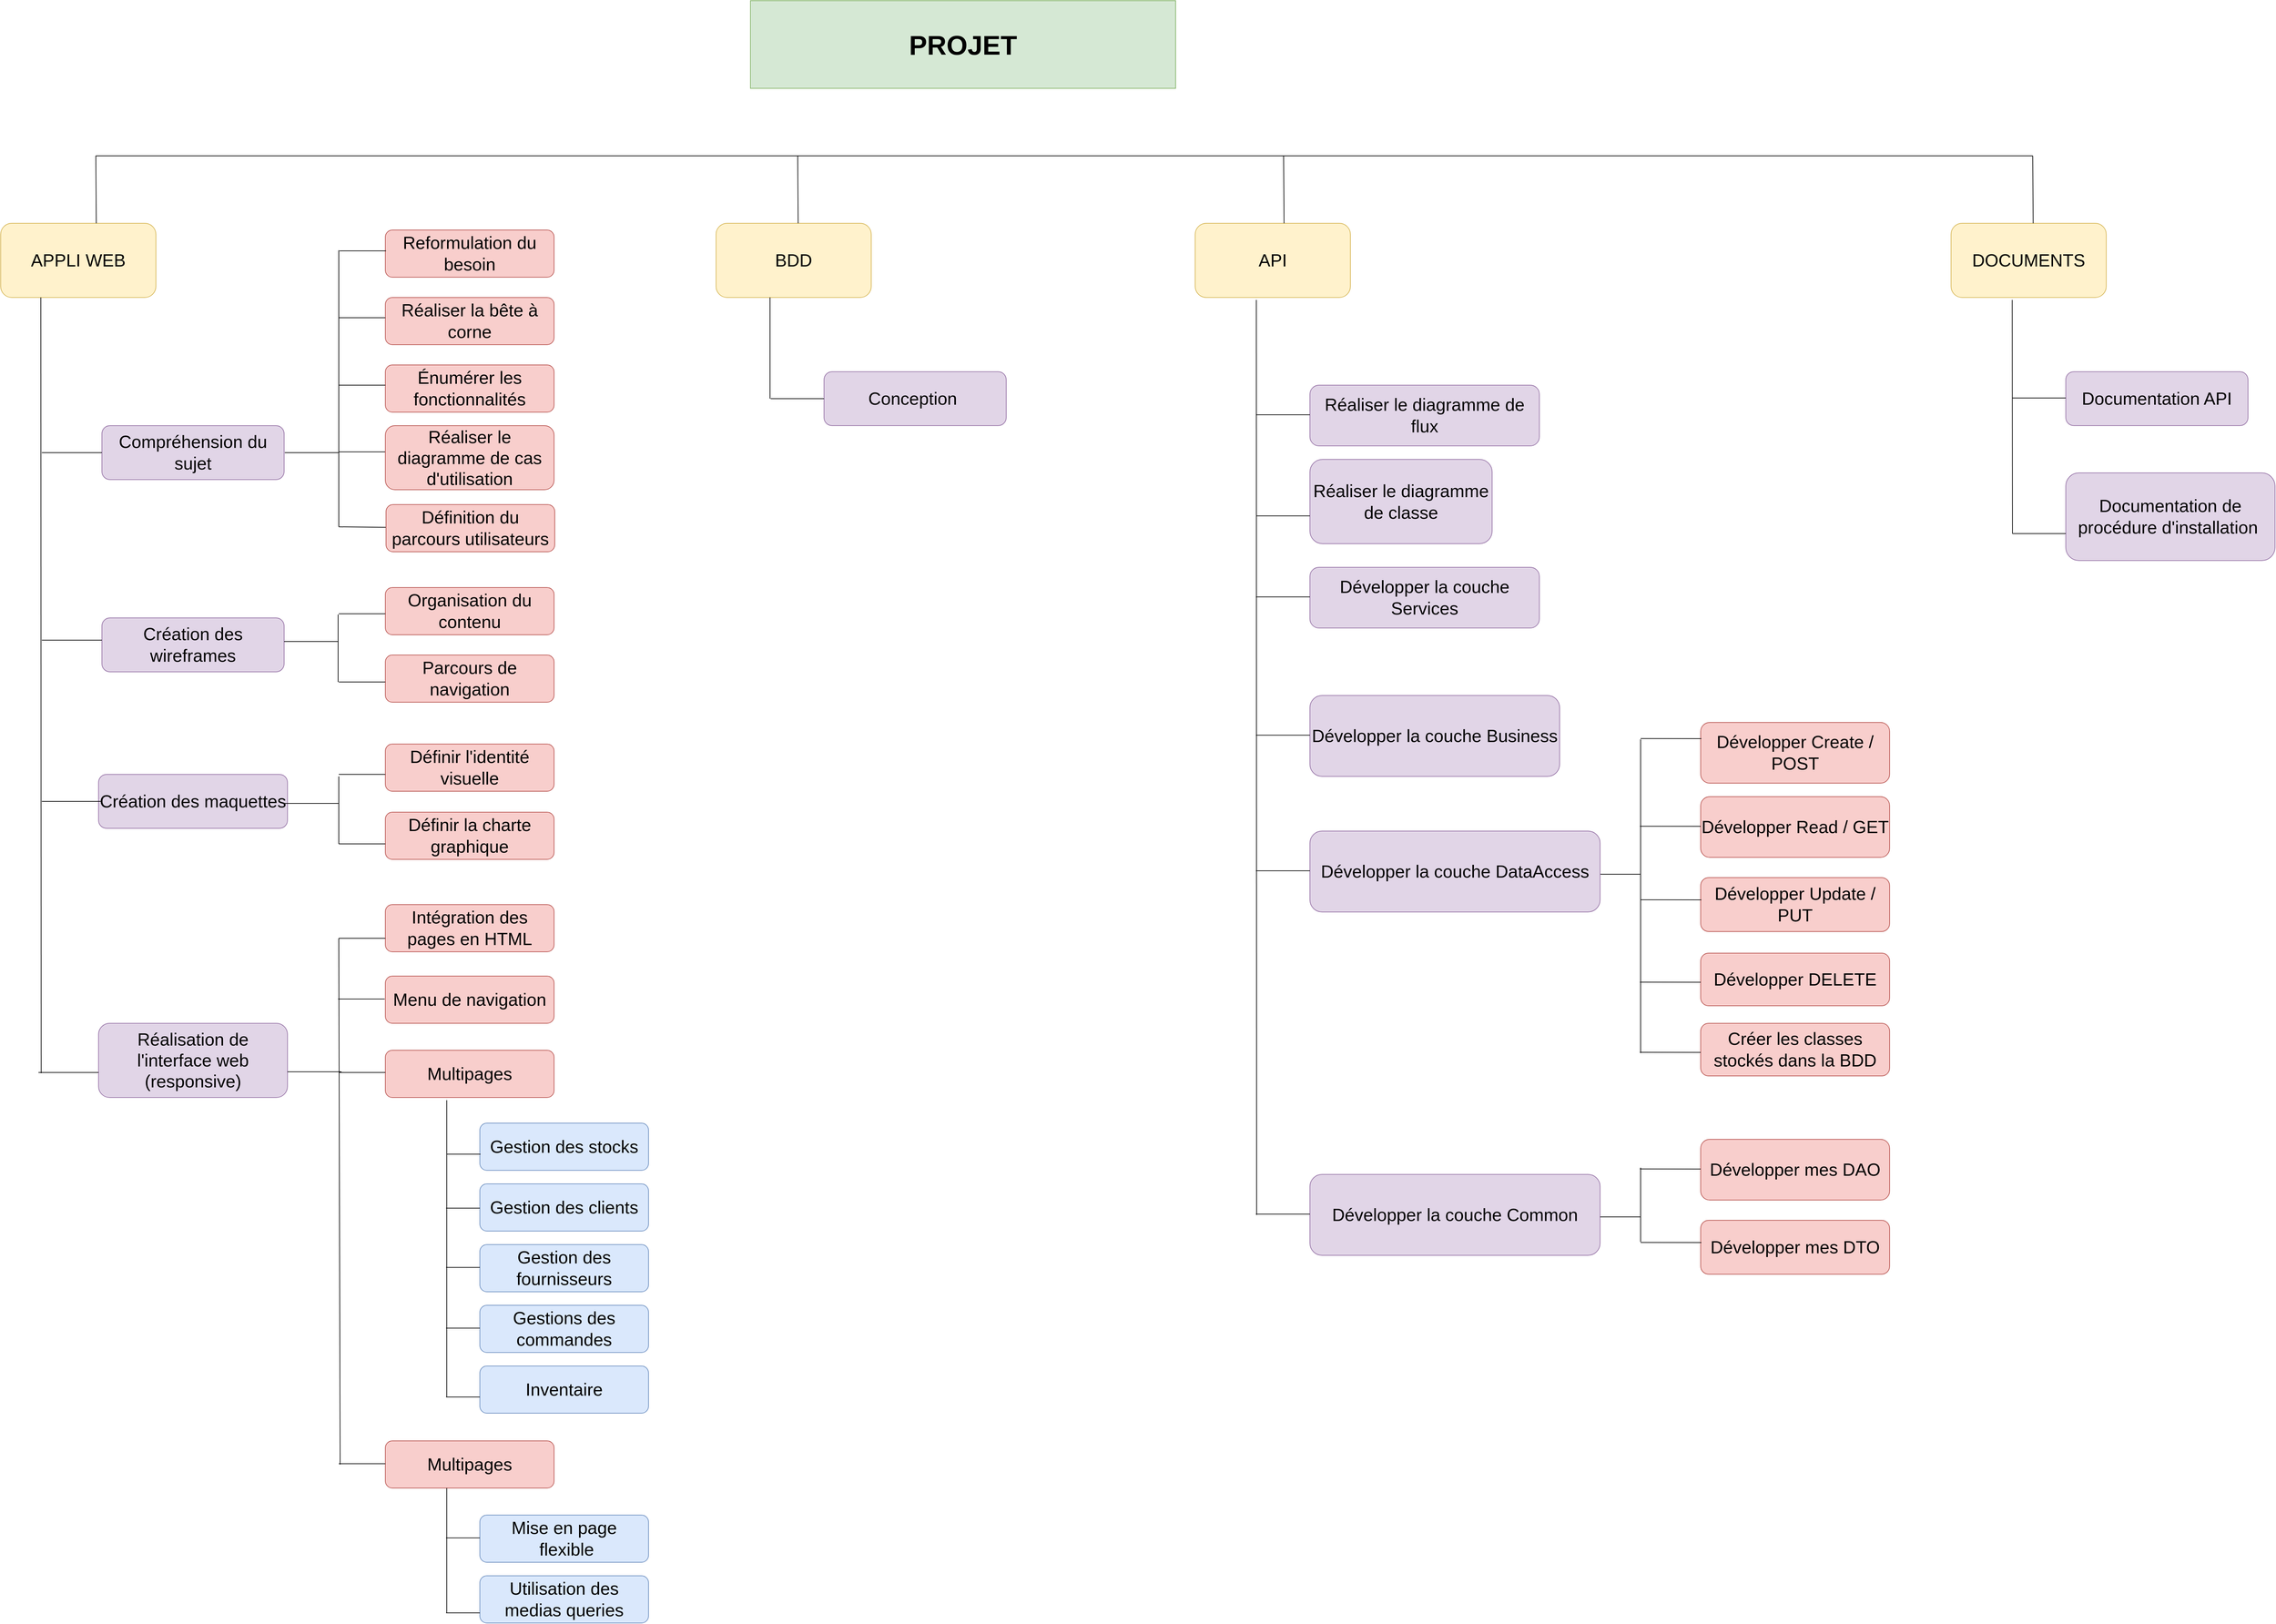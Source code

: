<mxfile version="20.8.4" type="github"><diagram id="7LpZVI9UfWcHOHRNpydS" name="Page-1"><mxGraphModel dx="4346" dy="1790" grid="1" gridSize="10" guides="1" tooltips="1" connect="1" arrows="1" fold="1" page="1" pageScale="1" pageWidth="1169" pageHeight="827" math="0" shadow="0"><root><mxCell id="0"/><mxCell id="1" parent="0"/><mxCell id="bBTs6jP0EHVCgsceHPA--1" value="&lt;font size=&quot;1&quot;&gt;&lt;b style=&quot;font-size: 40px;&quot;&gt;PROJET&lt;/b&gt;&lt;/font&gt;" style="rounded=0;whiteSpace=wrap;html=1;fillColor=#d5e8d4;strokeColor=#82b366;" vertex="1" parent="1"><mxGeometry x="10" y="10" width="630" height="130" as="geometry"/></mxCell><mxCell id="bBTs6jP0EHVCgsceHPA--2" value="&lt;font style=&quot;font-size: 26px;&quot;&gt;APPLI WEB&lt;/font&gt;" style="rounded=1;whiteSpace=wrap;html=1;fillColor=#fff2cc;strokeColor=#d6b656;fontSize=26;" vertex="1" parent="1"><mxGeometry x="-1101" y="340" width="230" height="110" as="geometry"/></mxCell><mxCell id="bBTs6jP0EHVCgsceHPA--3" value="&lt;font style=&quot;font-size: 26px;&quot;&gt;Compréhension du sujet&lt;/font&gt;" style="rounded=1;whiteSpace=wrap;html=1;fontSize=26;fillColor=#e1d5e7;strokeColor=#9673a6;" vertex="1" parent="1"><mxGeometry x="-951" y="640" width="270" height="80" as="geometry"/></mxCell><mxCell id="bBTs6jP0EHVCgsceHPA--4" value="Création des maquettes" style="rounded=1;whiteSpace=wrap;html=1;fontSize=26;fillColor=#e1d5e7;strokeColor=#9673a6;" vertex="1" parent="1"><mxGeometry x="-956" y="1157" width="280" height="80" as="geometry"/></mxCell><mxCell id="bBTs6jP0EHVCgsceHPA--5" value="Création des wireframes" style="rounded=1;whiteSpace=wrap;html=1;fontSize=26;fillColor=#e1d5e7;strokeColor=#9673a6;" vertex="1" parent="1"><mxGeometry x="-951" y="925" width="270" height="80" as="geometry"/></mxCell><mxCell id="bBTs6jP0EHVCgsceHPA--6" value="Reformulation du besoin" style="rounded=1;whiteSpace=wrap;html=1;fontSize=26;fillColor=#f8cecc;strokeColor=#b85450;" vertex="1" parent="1"><mxGeometry x="-531" y="350" width="250" height="70" as="geometry"/></mxCell><mxCell id="bBTs6jP0EHVCgsceHPA--7" value="Réaliser la bête à corne" style="rounded=1;whiteSpace=wrap;html=1;fontSize=26;fillColor=#f8cecc;strokeColor=#b85450;" vertex="1" parent="1"><mxGeometry x="-531" y="450" width="250" height="70" as="geometry"/></mxCell><mxCell id="bBTs6jP0EHVCgsceHPA--8" value="Énumérer les fonctionnalités" style="rounded=1;whiteSpace=wrap;html=1;fontSize=26;fillColor=#f8cecc;strokeColor=#b85450;" vertex="1" parent="1"><mxGeometry x="-531" y="550" width="250" height="70" as="geometry"/></mxCell><mxCell id="bBTs6jP0EHVCgsceHPA--9" value="Organisation du contenu" style="rounded=1;whiteSpace=wrap;html=1;fontSize=26;fillColor=#f8cecc;strokeColor=#b85450;" vertex="1" parent="1"><mxGeometry x="-531" y="880" width="250" height="70" as="geometry"/></mxCell><mxCell id="bBTs6jP0EHVCgsceHPA--10" value="Parcours de navigation" style="rounded=1;whiteSpace=wrap;html=1;fontSize=26;fillColor=#f8cecc;strokeColor=#b85450;" vertex="1" parent="1"><mxGeometry x="-531" y="980" width="250" height="70" as="geometry"/></mxCell><mxCell id="bBTs6jP0EHVCgsceHPA--11" value="Définir l'identité visuelle" style="rounded=1;whiteSpace=wrap;html=1;fontSize=26;fillColor=#f8cecc;strokeColor=#b85450;" vertex="1" parent="1"><mxGeometry x="-531" y="1112" width="250" height="70" as="geometry"/></mxCell><mxCell id="bBTs6jP0EHVCgsceHPA--12" value="Définir la charte graphique" style="rounded=1;whiteSpace=wrap;html=1;fontSize=26;fillColor=#f8cecc;strokeColor=#b85450;" vertex="1" parent="1"><mxGeometry x="-531" y="1213" width="250" height="70" as="geometry"/></mxCell><mxCell id="bBTs6jP0EHVCgsceHPA--13" value="Réalisation de l'interface web (responsive)" style="rounded=1;whiteSpace=wrap;html=1;fontSize=26;fillColor=#e1d5e7;strokeColor=#9673a6;" vertex="1" parent="1"><mxGeometry x="-956" y="1526" width="280" height="110" as="geometry"/></mxCell><mxCell id="bBTs6jP0EHVCgsceHPA--14" value="Intégration des pages en HTML" style="rounded=1;whiteSpace=wrap;html=1;fontSize=26;fillColor=#f8cecc;strokeColor=#b85450;" vertex="1" parent="1"><mxGeometry x="-531" y="1350" width="250" height="70" as="geometry"/></mxCell><mxCell id="bBTs6jP0EHVCgsceHPA--15" value="Multipages" style="rounded=1;whiteSpace=wrap;html=1;fontSize=26;fillColor=#f8cecc;strokeColor=#b85450;" vertex="1" parent="1"><mxGeometry x="-531" y="1566" width="250" height="70" as="geometry"/></mxCell><mxCell id="bBTs6jP0EHVCgsceHPA--16" value="Gestion des stocks" style="rounded=1;whiteSpace=wrap;html=1;fontSize=26;fillColor=#dae8fc;strokeColor=#6c8ebf;" vertex="1" parent="1"><mxGeometry x="-391" y="1674" width="250" height="70" as="geometry"/></mxCell><mxCell id="bBTs6jP0EHVCgsceHPA--17" value="Gestion des fournisseurs" style="rounded=1;whiteSpace=wrap;html=1;fontSize=26;fillColor=#dae8fc;strokeColor=#6c8ebf;" vertex="1" parent="1"><mxGeometry x="-391" y="1854" width="250" height="70" as="geometry"/></mxCell><mxCell id="bBTs6jP0EHVCgsceHPA--18" value="Gestion des clients" style="rounded=1;whiteSpace=wrap;html=1;fontSize=26;fillColor=#dae8fc;strokeColor=#6c8ebf;" vertex="1" parent="1"><mxGeometry x="-391" y="1764" width="250" height="70" as="geometry"/></mxCell><mxCell id="bBTs6jP0EHVCgsceHPA--19" value="Inventaire" style="rounded=1;whiteSpace=wrap;html=1;fontSize=26;fillColor=#dae8fc;strokeColor=#6c8ebf;" vertex="1" parent="1"><mxGeometry x="-391" y="2034" width="250" height="70" as="geometry"/></mxCell><mxCell id="bBTs6jP0EHVCgsceHPA--20" value="Gestions des commandes" style="rounded=1;whiteSpace=wrap;html=1;fontSize=26;fillColor=#dae8fc;strokeColor=#6c8ebf;" vertex="1" parent="1"><mxGeometry x="-391" y="1944" width="250" height="70" as="geometry"/></mxCell><mxCell id="bBTs6jP0EHVCgsceHPA--21" value="Menu de navigation" style="rounded=1;whiteSpace=wrap;html=1;fontSize=26;fillColor=#f8cecc;strokeColor=#b85450;" vertex="1" parent="1"><mxGeometry x="-531" y="1456" width="250" height="70" as="geometry"/></mxCell><mxCell id="bBTs6jP0EHVCgsceHPA--22" value="Multipages" style="rounded=1;whiteSpace=wrap;html=1;fontSize=26;fillColor=#f8cecc;strokeColor=#b85450;" vertex="1" parent="1"><mxGeometry x="-531" y="2145" width="250" height="70" as="geometry"/></mxCell><mxCell id="bBTs6jP0EHVCgsceHPA--23" value="Mise en page &amp;nbsp;flexible" style="rounded=1;whiteSpace=wrap;html=1;fontSize=26;fillColor=#dae8fc;strokeColor=#6c8ebf;" vertex="1" parent="1"><mxGeometry x="-391" y="2255" width="250" height="70" as="geometry"/></mxCell><mxCell id="bBTs6jP0EHVCgsceHPA--24" value="Utilisation des medias queries" style="rounded=1;whiteSpace=wrap;html=1;fontSize=26;fillColor=#dae8fc;strokeColor=#6c8ebf;" vertex="1" parent="1"><mxGeometry x="-391" y="2345" width="250" height="70" as="geometry"/></mxCell><mxCell id="bBTs6jP0EHVCgsceHPA--25" value="&lt;font style=&quot;font-size: 26px;&quot;&gt;BDD&lt;/font&gt;" style="rounded=1;whiteSpace=wrap;html=1;fillColor=#fff2cc;strokeColor=#d6b656;fontSize=26;" vertex="1" parent="1"><mxGeometry x="-41" y="340" width="230" height="110" as="geometry"/></mxCell><mxCell id="bBTs6jP0EHVCgsceHPA--26" value="&lt;font style=&quot;font-size: 26px;&quot;&gt;Conception&amp;nbsp;&lt;/font&gt;" style="rounded=1;whiteSpace=wrap;html=1;fontSize=26;fillColor=#e1d5e7;strokeColor=#9673a6;" vertex="1" parent="1"><mxGeometry x="119" y="560" width="270" height="80" as="geometry"/></mxCell><mxCell id="bBTs6jP0EHVCgsceHPA--27" value="&lt;font style=&quot;font-size: 26px;&quot;&gt;API&lt;/font&gt;" style="rounded=1;whiteSpace=wrap;html=1;fillColor=#fff2cc;strokeColor=#d6b656;fontSize=26;" vertex="1" parent="1"><mxGeometry x="669" y="340" width="230" height="110" as="geometry"/></mxCell><mxCell id="bBTs6jP0EHVCgsceHPA--28" value="&lt;font style=&quot;font-size: 26px;&quot;&gt;Réaliser le diagramme de flux&lt;/font&gt;" style="rounded=1;whiteSpace=wrap;html=1;fontSize=26;fillColor=#e1d5e7;strokeColor=#9673a6;" vertex="1" parent="1"><mxGeometry x="839" y="580" width="340" height="90" as="geometry"/></mxCell><mxCell id="bBTs6jP0EHVCgsceHPA--29" value="&lt;font style=&quot;font-size: 26px;&quot;&gt;DOCUMENTS&lt;/font&gt;" style="rounded=1;whiteSpace=wrap;html=1;fillColor=#fff2cc;strokeColor=#d6b656;fontSize=26;" vertex="1" parent="1"><mxGeometry x="1789" y="340" width="230" height="110" as="geometry"/></mxCell><mxCell id="bBTs6jP0EHVCgsceHPA--30" value="&lt;font style=&quot;font-size: 26px;&quot;&gt;Documentation API&lt;/font&gt;" style="rounded=1;whiteSpace=wrap;html=1;fontSize=26;fillColor=#e1d5e7;strokeColor=#9673a6;" vertex="1" parent="1"><mxGeometry x="1959" y="560" width="270" height="80" as="geometry"/></mxCell><mxCell id="bBTs6jP0EHVCgsceHPA--31" value="&lt;font style=&quot;font-size: 26px;&quot;&gt;Documentation de procédure d'installation&amp;nbsp;&lt;/font&gt;" style="rounded=1;whiteSpace=wrap;html=1;fontSize=26;fillColor=#e1d5e7;strokeColor=#9673a6;" vertex="1" parent="1"><mxGeometry x="1959" y="710" width="310" height="130" as="geometry"/></mxCell><mxCell id="bBTs6jP0EHVCgsceHPA--32" value="&lt;font style=&quot;font-size: 26px;&quot;&gt;Développer la couche Services&lt;br&gt;&lt;/font&gt;" style="rounded=1;whiteSpace=wrap;html=1;fontSize=26;fillColor=#e1d5e7;strokeColor=#9673a6;" vertex="1" parent="1"><mxGeometry x="839" y="850" width="340" height="90" as="geometry"/></mxCell><mxCell id="bBTs6jP0EHVCgsceHPA--33" value="Développer Create / POST" style="rounded=1;whiteSpace=wrap;html=1;fontSize=26;fillColor=#f8cecc;strokeColor=#b85450;" vertex="1" parent="1"><mxGeometry x="1418" y="1080" width="280" height="90" as="geometry"/></mxCell><mxCell id="bBTs6jP0EHVCgsceHPA--34" value="Développer DELETE" style="rounded=1;whiteSpace=wrap;html=1;fontSize=26;fillColor=#f8cecc;strokeColor=#b85450;" vertex="1" parent="1"><mxGeometry x="1418" y="1422" width="280" height="78" as="geometry"/></mxCell><mxCell id="bBTs6jP0EHVCgsceHPA--35" value="Développer Update / PUT" style="rounded=1;whiteSpace=wrap;html=1;fontSize=26;fillColor=#f8cecc;strokeColor=#b85450;" vertex="1" parent="1"><mxGeometry x="1418" y="1310" width="280" height="80" as="geometry"/></mxCell><mxCell id="bBTs6jP0EHVCgsceHPA--36" value="Développer Read / GET" style="rounded=1;whiteSpace=wrap;html=1;fontSize=26;fillColor=#f8cecc;strokeColor=#b85450;" vertex="1" parent="1"><mxGeometry x="1418" y="1190" width="280" height="90" as="geometry"/></mxCell><mxCell id="bBTs6jP0EHVCgsceHPA--37" value="&lt;font style=&quot;font-size: 26px;&quot;&gt;Développer la couche Business&lt;br&gt;&lt;/font&gt;" style="rounded=1;whiteSpace=wrap;html=1;fontSize=26;fillColor=#e1d5e7;strokeColor=#9673a6;" vertex="1" parent="1"><mxGeometry x="839" y="1040" width="370" height="120" as="geometry"/></mxCell><mxCell id="bBTs6jP0EHVCgsceHPA--38" value="&lt;font style=&quot;font-size: 26px;&quot;&gt;Développer la couche Common&lt;br&gt;&lt;/font&gt;" style="rounded=1;whiteSpace=wrap;html=1;fontSize=26;fillColor=#e1d5e7;strokeColor=#9673a6;" vertex="1" parent="1"><mxGeometry x="839" y="1750" width="430" height="120" as="geometry"/></mxCell><mxCell id="bBTs6jP0EHVCgsceHPA--39" value="" style="endArrow=none;html=1;rounded=0;fontSize=40;fontColor=#000000;" edge="1" parent="1"><mxGeometry width="50" height="50" relative="1" as="geometry"><mxPoint x="-960" y="240" as="sourcePoint"/><mxPoint x="1910.0" y="240" as="targetPoint"/></mxGeometry></mxCell><mxCell id="bBTs6jP0EHVCgsceHPA--40" value="" style="endArrow=none;html=1;rounded=0;fontSize=40;fontColor=#000000;exitX=0.616;exitY=0;exitDx=0;exitDy=0;exitPerimeter=0;" edge="1" parent="1" source="bBTs6jP0EHVCgsceHPA--2"><mxGeometry width="50" height="50" relative="1" as="geometry"><mxPoint x="-730" y="990" as="sourcePoint"/><mxPoint x="-960" y="240" as="targetPoint"/></mxGeometry></mxCell><mxCell id="bBTs6jP0EHVCgsceHPA--41" value="" style="endArrow=none;html=1;rounded=0;fontSize=40;fontColor=#000000;exitX=0.616;exitY=0;exitDx=0;exitDy=0;exitPerimeter=0;" edge="1" parent="1"><mxGeometry width="50" height="50" relative="1" as="geometry"><mxPoint x="80.68" y="340" as="sourcePoint"/><mxPoint x="80.0" y="240" as="targetPoint"/></mxGeometry></mxCell><mxCell id="bBTs6jP0EHVCgsceHPA--42" value="" style="endArrow=none;html=1;rounded=0;fontSize=40;fontColor=#000000;exitX=0.616;exitY=0;exitDx=0;exitDy=0;exitPerimeter=0;" edge="1" parent="1"><mxGeometry width="50" height="50" relative="1" as="geometry"><mxPoint x="800.68" y="340" as="sourcePoint"/><mxPoint x="800.0" y="240" as="targetPoint"/></mxGeometry></mxCell><mxCell id="bBTs6jP0EHVCgsceHPA--43" value="" style="endArrow=none;html=1;rounded=0;fontSize=40;fontColor=#000000;exitX=0.616;exitY=0;exitDx=0;exitDy=0;exitPerimeter=0;" edge="1" parent="1"><mxGeometry width="50" height="50" relative="1" as="geometry"><mxPoint x="1910.68" y="340" as="sourcePoint"/><mxPoint x="1910.0" y="240" as="targetPoint"/></mxGeometry></mxCell><mxCell id="bBTs6jP0EHVCgsceHPA--44" value="" style="endArrow=none;html=1;rounded=0;fontSize=40;fontColor=#000000;entryX=0.25;entryY=1;entryDx=0;entryDy=0;" edge="1" parent="1"><mxGeometry width="50" height="50" relative="1" as="geometry"><mxPoint x="-1041" y="1600" as="sourcePoint"/><mxPoint x="-1041.5" y="450" as="targetPoint"/></mxGeometry></mxCell><mxCell id="bBTs6jP0EHVCgsceHPA--45" value="" style="endArrow=none;html=1;rounded=0;fontSize=40;fontColor=#000000;entryX=0;entryY=0.5;entryDx=0;entryDy=0;" edge="1" parent="1" target="bBTs6jP0EHVCgsceHPA--3"><mxGeometry width="50" height="50" relative="1" as="geometry"><mxPoint x="-1040" y="680" as="sourcePoint"/><mxPoint x="-310" y="830" as="targetPoint"/></mxGeometry></mxCell><mxCell id="bBTs6jP0EHVCgsceHPA--46" value="" style="endArrow=none;html=1;rounded=0;fontSize=40;fontColor=#000000;entryX=0;entryY=0.5;entryDx=0;entryDy=0;" edge="1" parent="1"><mxGeometry width="50" height="50" relative="1" as="geometry"><mxPoint x="-1040" y="958" as="sourcePoint"/><mxPoint x="-951" y="958" as="targetPoint"/></mxGeometry></mxCell><mxCell id="bBTs6jP0EHVCgsceHPA--47" value="" style="endArrow=none;html=1;rounded=0;fontSize=40;fontColor=#000000;entryX=0;entryY=0.5;entryDx=0;entryDy=0;" edge="1" parent="1"><mxGeometry width="50" height="50" relative="1" as="geometry"><mxPoint x="-1040" y="1197.0" as="sourcePoint"/><mxPoint x="-951" y="1197.0" as="targetPoint"/></mxGeometry></mxCell><mxCell id="bBTs6jP0EHVCgsceHPA--48" value="" style="endArrow=none;html=1;rounded=0;fontSize=40;fontColor=#000000;entryX=0;entryY=0.5;entryDx=0;entryDy=0;" edge="1" parent="1"><mxGeometry width="50" height="50" relative="1" as="geometry"><mxPoint x="-1045" y="1598.89" as="sourcePoint"/><mxPoint x="-956" y="1598.89" as="targetPoint"/></mxGeometry></mxCell><mxCell id="bBTs6jP0EHVCgsceHPA--49" value="" style="endArrow=none;html=1;rounded=0;fontSize=40;fontColor=#000000;" edge="1" parent="1"><mxGeometry width="50" height="50" relative="1" as="geometry"><mxPoint x="-600.0" y="790" as="sourcePoint"/><mxPoint x="-600.0" y="380" as="targetPoint"/></mxGeometry></mxCell><mxCell id="bBTs6jP0EHVCgsceHPA--50" value="" style="endArrow=none;html=1;rounded=0;fontSize=40;fontColor=#000000;" edge="1" parent="1"><mxGeometry width="50" height="50" relative="1" as="geometry"><mxPoint x="-600.0" y="680" as="sourcePoint"/><mxPoint x="-680.0" y="680" as="targetPoint"/></mxGeometry></mxCell><mxCell id="bBTs6jP0EHVCgsceHPA--51" value="" style="endArrow=none;html=1;rounded=0;fontSize=40;fontColor=#000000;" edge="1" parent="1" source="bBTs6jP0EHVCgsceHPA--93"><mxGeometry width="50" height="50" relative="1" as="geometry"><mxPoint x="-360" y="1160" as="sourcePoint"/><mxPoint x="-600.0" y="790" as="targetPoint"/></mxGeometry></mxCell><mxCell id="bBTs6jP0EHVCgsceHPA--52" value="" style="endArrow=none;html=1;rounded=0;fontSize=40;fontColor=#000000;exitX=0;exitY=0.5;exitDx=0;exitDy=0;" edge="1" parent="1"><mxGeometry width="50" height="50" relative="1" as="geometry"><mxPoint x="-531" y="580" as="sourcePoint"/><mxPoint x="-600.0" y="580" as="targetPoint"/></mxGeometry></mxCell><mxCell id="bBTs6jP0EHVCgsceHPA--53" value="" style="endArrow=none;html=1;rounded=0;fontSize=40;fontColor=#000000;exitX=0;exitY=0.5;exitDx=0;exitDy=0;" edge="1" parent="1"><mxGeometry width="50" height="50" relative="1" as="geometry"><mxPoint x="-531" y="678.89" as="sourcePoint"/><mxPoint x="-600.0" y="678.89" as="targetPoint"/></mxGeometry></mxCell><mxCell id="bBTs6jP0EHVCgsceHPA--54" value="" style="endArrow=none;html=1;rounded=0;fontSize=40;fontColor=#000000;" edge="1" parent="1"><mxGeometry width="50" height="50" relative="1" as="geometry"><mxPoint x="-601" y="1020" as="sourcePoint"/><mxPoint x="-601" y="920" as="targetPoint"/></mxGeometry></mxCell><mxCell id="bBTs6jP0EHVCgsceHPA--55" value="" style="endArrow=none;html=1;rounded=0;fontSize=40;fontColor=#000000;" edge="1" parent="1"><mxGeometry width="50" height="50" relative="1" as="geometry"><mxPoint x="-601" y="960" as="sourcePoint"/><mxPoint x="-681" y="960" as="targetPoint"/></mxGeometry></mxCell><mxCell id="bBTs6jP0EHVCgsceHPA--56" value="" style="endArrow=none;html=1;rounded=0;fontSize=40;fontColor=#000000;exitX=0;exitY=0.5;exitDx=0;exitDy=0;" edge="1" parent="1"><mxGeometry width="50" height="50" relative="1" as="geometry"><mxPoint x="-531" y="1020" as="sourcePoint"/><mxPoint x="-600.0" y="1020" as="targetPoint"/></mxGeometry></mxCell><mxCell id="bBTs6jP0EHVCgsceHPA--57" value="" style="endArrow=none;html=1;rounded=0;fontSize=40;fontColor=#000000;exitX=0;exitY=0.5;exitDx=0;exitDy=0;" edge="1" parent="1"><mxGeometry width="50" height="50" relative="1" as="geometry"><mxPoint x="-531" y="918.89" as="sourcePoint"/><mxPoint x="-600.0" y="918.89" as="targetPoint"/></mxGeometry></mxCell><mxCell id="bBTs6jP0EHVCgsceHPA--58" value="" style="endArrow=none;html=1;rounded=0;fontSize=40;fontColor=#000000;" edge="1" parent="1"><mxGeometry width="50" height="50" relative="1" as="geometry"><mxPoint x="-600.0" y="1260" as="sourcePoint"/><mxPoint x="-600.0" y="1160" as="targetPoint"/></mxGeometry></mxCell><mxCell id="bBTs6jP0EHVCgsceHPA--59" value="" style="endArrow=none;html=1;rounded=0;fontSize=40;fontColor=#000000;" edge="1" parent="1"><mxGeometry width="50" height="50" relative="1" as="geometry"><mxPoint x="-600.0" y="1200" as="sourcePoint"/><mxPoint x="-680.0" y="1200" as="targetPoint"/></mxGeometry></mxCell><mxCell id="bBTs6jP0EHVCgsceHPA--60" value="" style="endArrow=none;html=1;rounded=0;fontSize=40;fontColor=#000000;exitX=0;exitY=0.5;exitDx=0;exitDy=0;" edge="1" parent="1"><mxGeometry width="50" height="50" relative="1" as="geometry"><mxPoint x="-531" y="1260" as="sourcePoint"/><mxPoint x="-600.0" y="1260" as="targetPoint"/></mxGeometry></mxCell><mxCell id="bBTs6jP0EHVCgsceHPA--61" value="" style="endArrow=none;html=1;rounded=0;fontSize=40;fontColor=#000000;exitX=0;exitY=0.5;exitDx=0;exitDy=0;" edge="1" parent="1"><mxGeometry width="50" height="50" relative="1" as="geometry"><mxPoint x="-531" y="1157.0" as="sourcePoint"/><mxPoint x="-600.0" y="1157.0" as="targetPoint"/></mxGeometry></mxCell><mxCell id="bBTs6jP0EHVCgsceHPA--62" value="" style="endArrow=none;html=1;rounded=0;fontSize=40;fontColor=#000000;" edge="1" parent="1"><mxGeometry width="50" height="50" relative="1" as="geometry"><mxPoint x="-598" y="2180" as="sourcePoint"/><mxPoint x="-600.0" y="1400" as="targetPoint"/></mxGeometry></mxCell><mxCell id="bBTs6jP0EHVCgsceHPA--63" value="" style="endArrow=none;html=1;rounded=0;fontSize=40;fontColor=#000000;" edge="1" parent="1"><mxGeometry width="50" height="50" relative="1" as="geometry"><mxPoint x="-596" y="1597.89" as="sourcePoint"/><mxPoint x="-676" y="1597.89" as="targetPoint"/></mxGeometry></mxCell><mxCell id="bBTs6jP0EHVCgsceHPA--64" value="" style="endArrow=none;html=1;rounded=0;fontSize=40;fontColor=#000000;exitX=0;exitY=0.5;exitDx=0;exitDy=0;" edge="1" parent="1"><mxGeometry width="50" height="50" relative="1" as="geometry"><mxPoint x="-531" y="1598.89" as="sourcePoint"/><mxPoint x="-600.0" y="1598.89" as="targetPoint"/></mxGeometry></mxCell><mxCell id="bBTs6jP0EHVCgsceHPA--65" value="" style="endArrow=none;html=1;rounded=0;fontSize=40;fontColor=#000000;exitX=0;exitY=0.5;exitDx=0;exitDy=0;" edge="1" parent="1"><mxGeometry width="50" height="50" relative="1" as="geometry"><mxPoint x="-531" y="1400" as="sourcePoint"/><mxPoint x="-600.0" y="1400" as="targetPoint"/></mxGeometry></mxCell><mxCell id="bBTs6jP0EHVCgsceHPA--66" value="" style="endArrow=none;html=1;rounded=0;fontSize=40;fontColor=#000000;exitX=0;exitY=0.5;exitDx=0;exitDy=0;" edge="1" parent="1"><mxGeometry width="50" height="50" relative="1" as="geometry"><mxPoint x="-532" y="1490" as="sourcePoint"/><mxPoint x="-601" y="1490" as="targetPoint"/></mxGeometry></mxCell><mxCell id="bBTs6jP0EHVCgsceHPA--67" value="" style="endArrow=none;html=1;rounded=0;fontSize=40;fontColor=#000000;exitX=0;exitY=0.5;exitDx=0;exitDy=0;" edge="1" parent="1"><mxGeometry width="50" height="50" relative="1" as="geometry"><mxPoint x="-531" y="2178.89" as="sourcePoint"/><mxPoint x="-600.0" y="2178.89" as="targetPoint"/></mxGeometry></mxCell><mxCell id="bBTs6jP0EHVCgsceHPA--68" value="" style="endArrow=none;html=1;rounded=0;fontSize=40;fontColor=#000000;" edge="1" parent="1"><mxGeometry width="50" height="50" relative="1" as="geometry"><mxPoint x="-440.0" y="2080" as="sourcePoint"/><mxPoint x="-440.0" y="1640" as="targetPoint"/></mxGeometry></mxCell><mxCell id="bBTs6jP0EHVCgsceHPA--69" value="" style="endArrow=none;html=1;rounded=0;fontSize=40;fontColor=#000000;" edge="1" parent="1"><mxGeometry width="50" height="50" relative="1" as="geometry"><mxPoint x="-440.0" y="2400" as="sourcePoint"/><mxPoint x="-440.0" y="2215" as="targetPoint"/></mxGeometry></mxCell><mxCell id="bBTs6jP0EHVCgsceHPA--70" value="" style="endArrow=none;html=1;rounded=0;fontSize=40;fontColor=#000000;" edge="1" parent="1"><mxGeometry width="50" height="50" relative="1" as="geometry"><mxPoint x="-440.0" y="1720" as="sourcePoint"/><mxPoint x="-390.0" y="1720" as="targetPoint"/></mxGeometry></mxCell><mxCell id="bBTs6jP0EHVCgsceHPA--71" value="" style="endArrow=none;html=1;rounded=0;fontSize=40;fontColor=#000000;" edge="1" parent="1"><mxGeometry width="50" height="50" relative="1" as="geometry"><mxPoint x="-441" y="1800" as="sourcePoint"/><mxPoint x="-391" y="1800" as="targetPoint"/></mxGeometry></mxCell><mxCell id="bBTs6jP0EHVCgsceHPA--72" value="" style="endArrow=none;html=1;rounded=0;fontSize=40;fontColor=#000000;" edge="1" parent="1"><mxGeometry width="50" height="50" relative="1" as="geometry"><mxPoint x="-441" y="1887.89" as="sourcePoint"/><mxPoint x="-391" y="1887.89" as="targetPoint"/></mxGeometry></mxCell><mxCell id="bBTs6jP0EHVCgsceHPA--73" value="" style="endArrow=none;html=1;rounded=0;fontSize=40;fontColor=#000000;" edge="1" parent="1"><mxGeometry width="50" height="50" relative="1" as="geometry"><mxPoint x="-441" y="1977.89" as="sourcePoint"/><mxPoint x="-391" y="1977.89" as="targetPoint"/></mxGeometry></mxCell><mxCell id="bBTs6jP0EHVCgsceHPA--74" value="" style="endArrow=none;html=1;rounded=0;fontSize=40;fontColor=#000000;" edge="1" parent="1"><mxGeometry width="50" height="50" relative="1" as="geometry"><mxPoint x="-441" y="2080" as="sourcePoint"/><mxPoint x="-391" y="2080" as="targetPoint"/></mxGeometry></mxCell><mxCell id="bBTs6jP0EHVCgsceHPA--75" value="" style="endArrow=none;html=1;rounded=0;fontSize=40;fontColor=#000000;" edge="1" parent="1"><mxGeometry width="50" height="50" relative="1" as="geometry"><mxPoint x="-441" y="2288.89" as="sourcePoint"/><mxPoint x="-391" y="2288.89" as="targetPoint"/></mxGeometry></mxCell><mxCell id="bBTs6jP0EHVCgsceHPA--76" value="" style="endArrow=none;html=1;rounded=0;fontSize=40;fontColor=#000000;" edge="1" parent="1"><mxGeometry width="50" height="50" relative="1" as="geometry"><mxPoint x="-441" y="2400" as="sourcePoint"/><mxPoint x="-391" y="2400" as="targetPoint"/></mxGeometry></mxCell><mxCell id="bBTs6jP0EHVCgsceHPA--77" value="" style="endArrow=none;html=1;rounded=0;fontSize=40;fontColor=#000000;" edge="1" parent="1"><mxGeometry width="50" height="50" relative="1" as="geometry"><mxPoint x="39" y="600" as="sourcePoint"/><mxPoint x="39" y="450" as="targetPoint"/></mxGeometry></mxCell><mxCell id="bBTs6jP0EHVCgsceHPA--78" value="" style="endArrow=none;html=1;rounded=0;fontSize=40;fontColor=#000000;" edge="1" parent="1" target="bBTs6jP0EHVCgsceHPA--26"><mxGeometry width="50" height="50" relative="1" as="geometry"><mxPoint x="40.0" y="600" as="sourcePoint"/><mxPoint x="150" y="780" as="targetPoint"/></mxGeometry></mxCell><mxCell id="bBTs6jP0EHVCgsceHPA--79" value="" style="endArrow=none;html=1;rounded=0;fontSize=40;fontColor=#000000;entryX=0.394;entryY=1.033;entryDx=0;entryDy=0;entryPerimeter=0;" edge="1" parent="1" target="bBTs6jP0EHVCgsceHPA--27"><mxGeometry width="50" height="50" relative="1" as="geometry"><mxPoint x="760.0" y="1810" as="sourcePoint"/><mxPoint x="850" y="800" as="targetPoint"/></mxGeometry></mxCell><mxCell id="bBTs6jP0EHVCgsceHPA--80" value="" style="endArrow=none;html=1;rounded=0;fontSize=40;fontColor=#000000;" edge="1" parent="1"><mxGeometry width="50" height="50" relative="1" as="geometry"><mxPoint x="759" y="1808.89" as="sourcePoint"/><mxPoint x="839" y="1808.89" as="targetPoint"/></mxGeometry></mxCell><mxCell id="bBTs6jP0EHVCgsceHPA--81" value="" style="endArrow=none;html=1;rounded=0;fontSize=40;fontColor=#000000;" edge="1" parent="1"><mxGeometry width="50" height="50" relative="1" as="geometry"><mxPoint x="759" y="1098.89" as="sourcePoint"/><mxPoint x="839" y="1098.89" as="targetPoint"/></mxGeometry></mxCell><mxCell id="bBTs6jP0EHVCgsceHPA--82" value="" style="endArrow=none;html=1;rounded=0;fontSize=40;fontColor=#000000;" edge="1" parent="1"><mxGeometry width="50" height="50" relative="1" as="geometry"><mxPoint x="759" y="893.89" as="sourcePoint"/><mxPoint x="839" y="893.89" as="targetPoint"/></mxGeometry></mxCell><mxCell id="bBTs6jP0EHVCgsceHPA--83" value="" style="endArrow=none;html=1;rounded=0;fontSize=40;fontColor=#000000;" edge="1" parent="1"><mxGeometry width="50" height="50" relative="1" as="geometry"><mxPoint x="759" y="623.89" as="sourcePoint"/><mxPoint x="839" y="623.89" as="targetPoint"/></mxGeometry></mxCell><mxCell id="bBTs6jP0EHVCgsceHPA--84" value="" style="endArrow=none;html=1;rounded=0;fontSize=40;fontColor=#000000;" edge="1" parent="1"><mxGeometry width="50" height="50" relative="1" as="geometry"><mxPoint x="1329" y="1570" as="sourcePoint"/><mxPoint x="1329" y="1105" as="targetPoint"/></mxGeometry></mxCell><mxCell id="bBTs6jP0EHVCgsceHPA--85" value="" style="endArrow=none;html=1;rounded=0;fontSize=40;fontColor=#000000;" edge="1" parent="1"><mxGeometry width="50" height="50" relative="1" as="geometry"><mxPoint x="1269" y="1305" as="sourcePoint"/><mxPoint x="1329" y="1305" as="targetPoint"/></mxGeometry></mxCell><mxCell id="bBTs6jP0EHVCgsceHPA--86" value="" style="endArrow=none;html=1;rounded=0;fontSize=40;fontColor=#000000;" edge="1" parent="1"><mxGeometry width="50" height="50" relative="1" as="geometry"><mxPoint x="1329" y="1103.89" as="sourcePoint"/><mxPoint x="1419" y="1104" as="targetPoint"/></mxGeometry></mxCell><mxCell id="bBTs6jP0EHVCgsceHPA--87" value="" style="endArrow=none;html=1;rounded=0;fontSize=40;fontColor=#000000;" edge="1" parent="1"><mxGeometry width="50" height="50" relative="1" as="geometry"><mxPoint x="1328" y="1233.89" as="sourcePoint"/><mxPoint x="1418" y="1234" as="targetPoint"/></mxGeometry></mxCell><mxCell id="bBTs6jP0EHVCgsceHPA--88" value="" style="endArrow=none;html=1;rounded=0;fontSize=40;fontColor=#000000;" edge="1" parent="1"><mxGeometry width="50" height="50" relative="1" as="geometry"><mxPoint x="1329" y="1342.89" as="sourcePoint"/><mxPoint x="1419" y="1343" as="targetPoint"/></mxGeometry></mxCell><mxCell id="bBTs6jP0EHVCgsceHPA--89" value="" style="endArrow=none;html=1;rounded=0;fontSize=40;fontColor=#000000;" edge="1" parent="1"><mxGeometry width="50" height="50" relative="1" as="geometry"><mxPoint x="1328" y="1465" as="sourcePoint"/><mxPoint x="1418" y="1465.11" as="targetPoint"/></mxGeometry></mxCell><mxCell id="bBTs6jP0EHVCgsceHPA--90" value="" style="endArrow=none;html=1;rounded=0;fontSize=40;fontColor=#000000;entryX=0.394;entryY=1.033;entryDx=0;entryDy=0;entryPerimeter=0;" edge="1" parent="1" target="bBTs6jP0EHVCgsceHPA--29"><mxGeometry width="50" height="50" relative="1" as="geometry"><mxPoint x="1880.0" y="800" as="sourcePoint"/><mxPoint x="1560" y="720" as="targetPoint"/></mxGeometry></mxCell><mxCell id="bBTs6jP0EHVCgsceHPA--91" value="" style="endArrow=none;html=1;rounded=0;fontSize=40;fontColor=#000000;" edge="1" parent="1"><mxGeometry width="50" height="50" relative="1" as="geometry"><mxPoint x="1880.0" y="599" as="sourcePoint"/><mxPoint x="1959" y="599" as="targetPoint"/></mxGeometry></mxCell><mxCell id="bBTs6jP0EHVCgsceHPA--92" value="" style="endArrow=none;html=1;rounded=0;fontSize=40;fontColor=#000000;" edge="1" parent="1"><mxGeometry width="50" height="50" relative="1" as="geometry"><mxPoint x="1880.0" y="800" as="sourcePoint"/><mxPoint x="1959.0" y="800" as="targetPoint"/></mxGeometry></mxCell><mxCell id="bBTs6jP0EHVCgsceHPA--93" value="Définition du parcours utilisateurs" style="rounded=1;whiteSpace=wrap;html=1;fontSize=26;fillColor=#f8cecc;strokeColor=#b85450;" vertex="1" parent="1"><mxGeometry x="-530" y="757" width="250" height="70" as="geometry"/></mxCell><mxCell id="bBTs6jP0EHVCgsceHPA--94" value="Réaliser le diagramme de cas d'utilisation" style="rounded=1;whiteSpace=wrap;html=1;fontSize=26;fillColor=#f8cecc;strokeColor=#b85450;" vertex="1" parent="1"><mxGeometry x="-531" y="640" width="250" height="95" as="geometry"/></mxCell><mxCell id="bBTs6jP0EHVCgsceHPA--95" value="" style="endArrow=none;html=1;rounded=0;fontSize=40;fontColor=#000000;exitX=0;exitY=0.5;exitDx=0;exitDy=0;" edge="1" parent="1"><mxGeometry width="50" height="50" relative="1" as="geometry"><mxPoint x="-531" y="480" as="sourcePoint"/><mxPoint x="-600.0" y="480" as="targetPoint"/></mxGeometry></mxCell><mxCell id="bBTs6jP0EHVCgsceHPA--96" value="" style="endArrow=none;html=1;rounded=0;fontSize=40;fontColor=#000000;exitX=0;exitY=0.5;exitDx=0;exitDy=0;" edge="1" parent="1"><mxGeometry width="50" height="50" relative="1" as="geometry"><mxPoint x="-530.0" y="380.89" as="sourcePoint"/><mxPoint x="-599" y="380.89" as="targetPoint"/></mxGeometry></mxCell><mxCell id="bBTs6jP0EHVCgsceHPA--97" value="&lt;font style=&quot;font-size: 26px;&quot;&gt;Développer la couche DataAccess&lt;br&gt;&lt;/font&gt;" style="rounded=1;whiteSpace=wrap;html=1;fontSize=26;fillColor=#e1d5e7;strokeColor=#9673a6;" vertex="1" parent="1"><mxGeometry x="839" y="1241" width="430" height="120" as="geometry"/></mxCell><mxCell id="bBTs6jP0EHVCgsceHPA--98" value="" style="endArrow=none;html=1;rounded=0;fontSize=40;fontColor=#000000;" edge="1" parent="1"><mxGeometry width="50" height="50" relative="1" as="geometry"><mxPoint x="759" y="1299.89" as="sourcePoint"/><mxPoint x="839" y="1299.89" as="targetPoint"/></mxGeometry></mxCell><mxCell id="bBTs6jP0EHVCgsceHPA--99" value="Créer les classes stockés dans la BDD" style="rounded=1;whiteSpace=wrap;html=1;fontSize=26;fillColor=#f8cecc;strokeColor=#b85450;" vertex="1" parent="1"><mxGeometry x="1418" y="1526" width="280" height="78" as="geometry"/></mxCell><mxCell id="bBTs6jP0EHVCgsceHPA--100" value="" style="endArrow=none;html=1;rounded=0;fontSize=40;fontColor=#000000;" edge="1" parent="1"><mxGeometry width="50" height="50" relative="1" as="geometry"><mxPoint x="1328" y="1569" as="sourcePoint"/><mxPoint x="1418" y="1569.11" as="targetPoint"/></mxGeometry></mxCell><mxCell id="bBTs6jP0EHVCgsceHPA--101" value="Développer mes DTO" style="rounded=1;whiteSpace=wrap;html=1;fontSize=26;fillColor=#f8cecc;strokeColor=#b85450;" vertex="1" parent="1"><mxGeometry x="1418" y="1818" width="280" height="80" as="geometry"/></mxCell><mxCell id="bBTs6jP0EHVCgsceHPA--102" value="Développer mes DAO" style="rounded=1;whiteSpace=wrap;html=1;fontSize=26;fillColor=#f8cecc;strokeColor=#b85450;" vertex="1" parent="1"><mxGeometry x="1418" y="1698" width="280" height="90" as="geometry"/></mxCell><mxCell id="bBTs6jP0EHVCgsceHPA--103" value="" style="endArrow=none;html=1;rounded=0;fontSize=40;fontColor=#000000;" edge="1" parent="1"><mxGeometry width="50" height="50" relative="1" as="geometry"><mxPoint x="1329" y="1850" as="sourcePoint"/><mxPoint x="1329" y="1740" as="targetPoint"/></mxGeometry></mxCell><mxCell id="bBTs6jP0EHVCgsceHPA--104" value="" style="endArrow=none;html=1;rounded=0;fontSize=40;fontColor=#000000;" edge="1" parent="1"><mxGeometry width="50" height="50" relative="1" as="geometry"><mxPoint x="1269.0" y="1813" as="sourcePoint"/><mxPoint x="1329.0" y="1813" as="targetPoint"/></mxGeometry></mxCell><mxCell id="bBTs6jP0EHVCgsceHPA--105" value="" style="endArrow=none;html=1;rounded=0;fontSize=40;fontColor=#000000;" edge="1" parent="1"><mxGeometry width="50" height="50" relative="1" as="geometry"><mxPoint x="1328" y="1741.89" as="sourcePoint"/><mxPoint x="1418" y="1742" as="targetPoint"/></mxGeometry></mxCell><mxCell id="bBTs6jP0EHVCgsceHPA--106" value="" style="endArrow=none;html=1;rounded=0;fontSize=40;fontColor=#000000;" edge="1" parent="1"><mxGeometry width="50" height="50" relative="1" as="geometry"><mxPoint x="1329.0" y="1850.89" as="sourcePoint"/><mxPoint x="1419.0" y="1851" as="targetPoint"/></mxGeometry></mxCell><mxCell id="bBTs6jP0EHVCgsceHPA--107" value="&lt;font style=&quot;font-size: 26px;&quot;&gt;Réaliser le diagramme de classe&lt;/font&gt;" style="rounded=1;whiteSpace=wrap;html=1;fontSize=26;fillColor=#e1d5e7;strokeColor=#9673a6;" vertex="1" parent="1"><mxGeometry x="839" y="690" width="270" height="125" as="geometry"/></mxCell><mxCell id="bBTs6jP0EHVCgsceHPA--108" value="" style="endArrow=none;html=1;rounded=0;fontSize=40;fontColor=#000000;" edge="1" parent="1"><mxGeometry width="50" height="50" relative="1" as="geometry"><mxPoint x="760.0" y="773.78" as="sourcePoint"/><mxPoint x="839" y="773.78" as="targetPoint"/></mxGeometry></mxCell></root></mxGraphModel></diagram></mxfile>